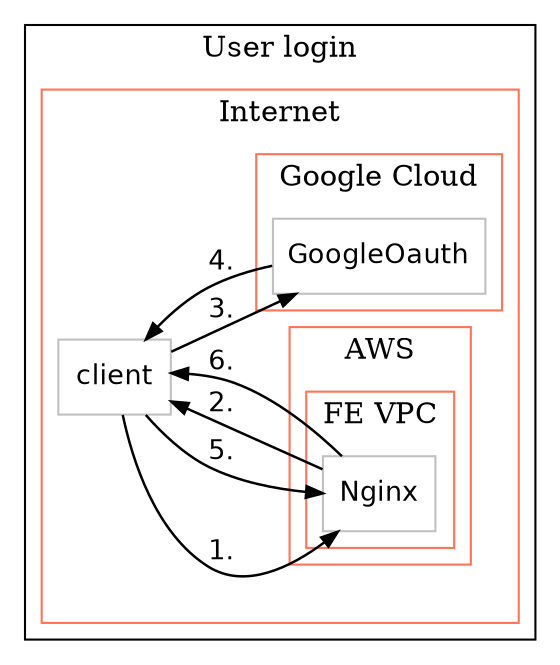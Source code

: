 digraph G {
compound=true;
rankdir="LR";
    subgraph cluster1 {
    rankdir="TB";
    label="User login";
    color="Black";
        subgraph cluster2 {
        rankdir="TB";
        label="Internet";
        color="Coral1";
            node6 [label="client" shape="box", margin="0.1", color="Grey", fontsize="13", fontname="Helvetica"];
            subgraph cluster3 {
            rankdir="TB";
            label="AWS";
            color="Coral1";
                subgraph cluster4 {
                rankdir="TB";
                label="FE VPC";
                color="Coral1";
                    node5 [label="Nginx" shape="box", margin="0.1", color="Grey", fontsize="13", fontname="Helvetica"];
                }
            }
            subgraph cluster7 {
            rankdir="TB";
            label="Google Cloud";
            color="Coral1";
                node8 [label="GoogleOauth" shape="box", margin="0.1", color="Grey", fontsize="13", fontname="Helvetica"];
            }
        }
    }
node6->node5 [label="1." fontsize="13", penwidth="1.2", arrowsize="0.8", fontname="Helvetica"];
node5->node6 [label="2." fontsize="13", penwidth="1.2", arrowsize="0.8", fontname="Helvetica"];
node6->node8 [label="3." fontsize="13", penwidth="1.2", arrowsize="0.8", fontname="Helvetica"];
node8->node6 [label="4." fontsize="13", penwidth="1.2", arrowsize="0.8", fontname="Helvetica"];
node6->node5 [label="5." fontsize="13", penwidth="1.2", arrowsize="0.8", fontname="Helvetica"];
node5->node6 [label="6." fontsize="13", penwidth="1.2", arrowsize="0.8", fontname="Helvetica"];
}